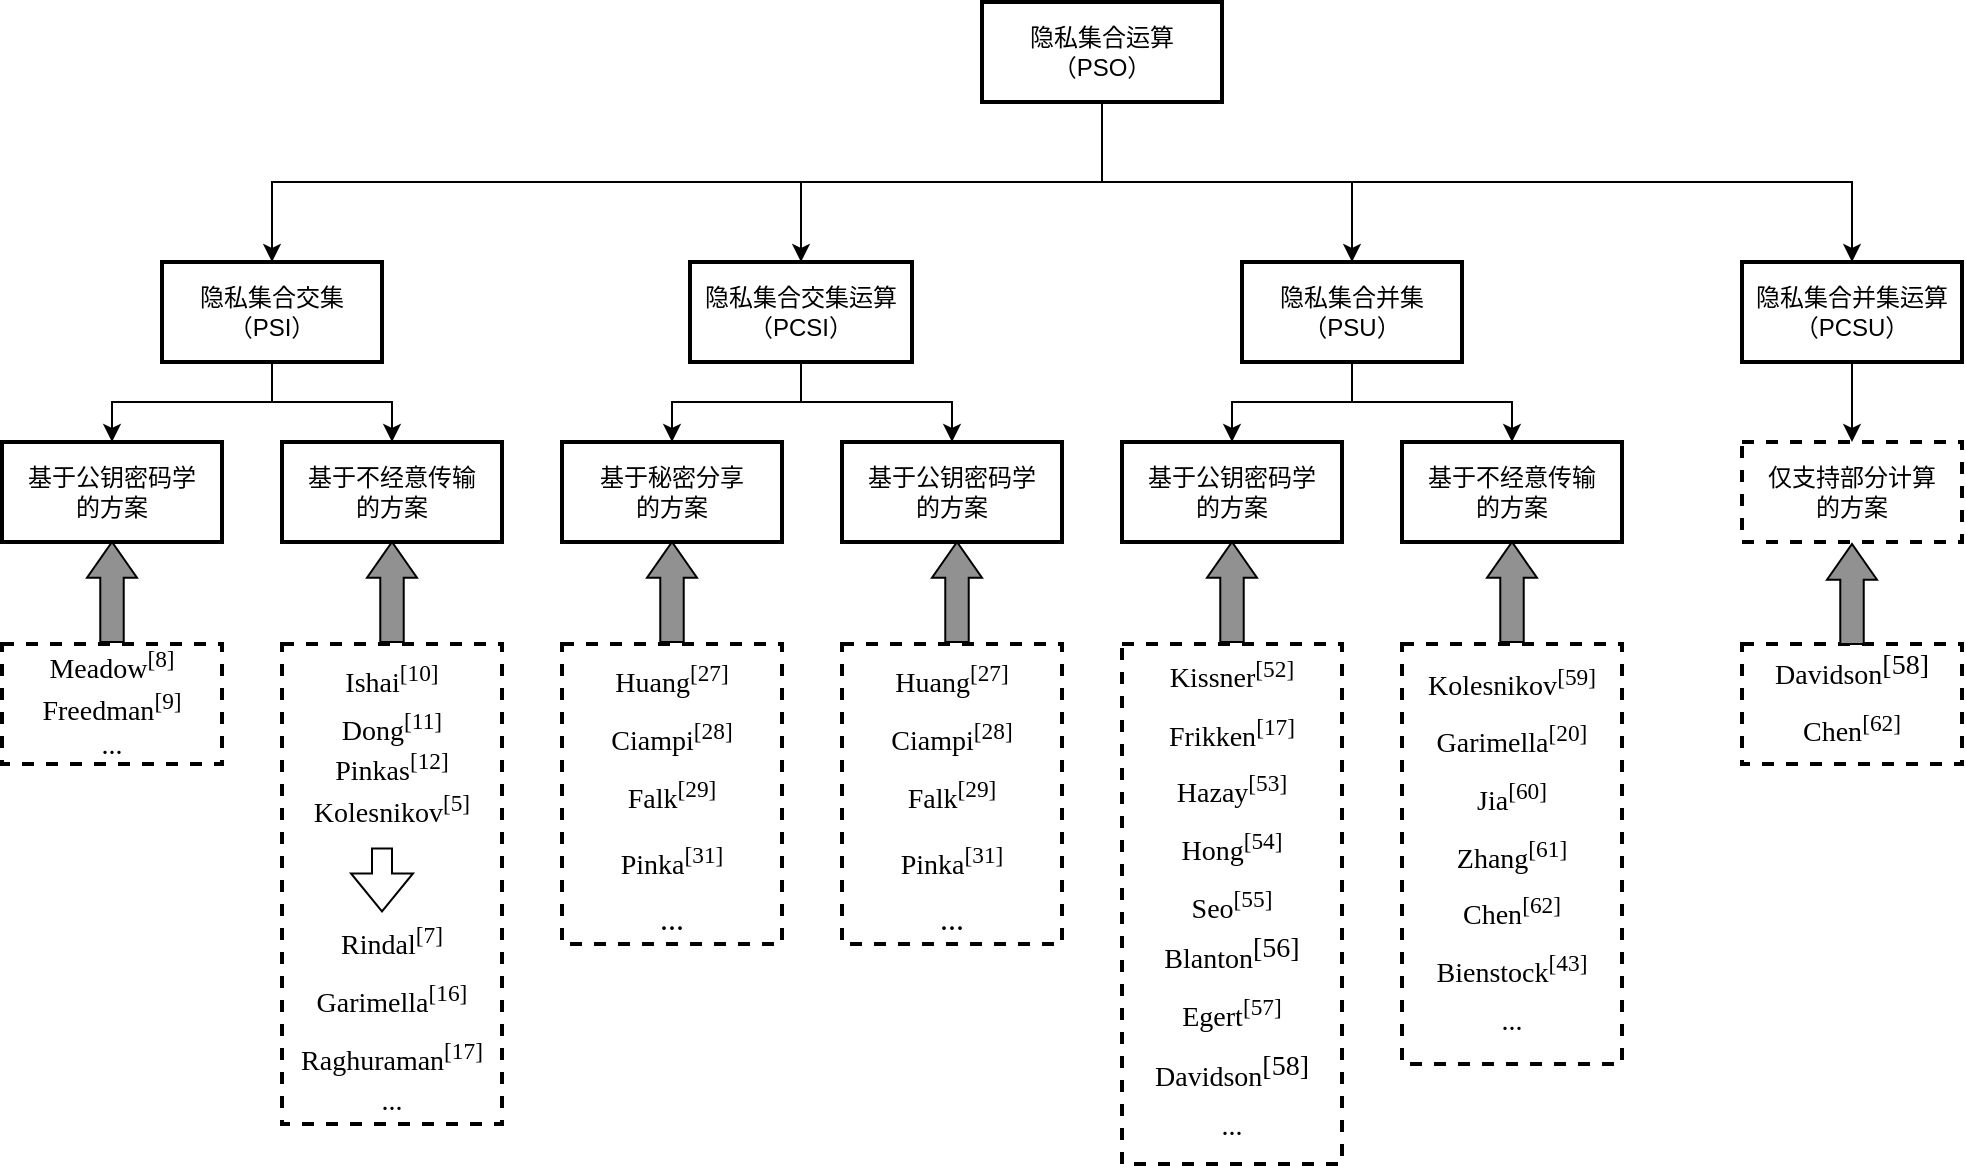 <mxfile version="26.1.0">
  <diagram name="第 1 页" id="rZHuqhX8mcf8ab5VrxkL">
    <mxGraphModel dx="1207" dy="814" grid="1" gridSize="10" guides="1" tooltips="1" connect="1" arrows="1" fold="1" page="1" pageScale="1" pageWidth="827" pageHeight="1169" math="0" shadow="0">
      <root>
        <mxCell id="0" />
        <mxCell id="1" parent="0" />
        <mxCell id="bgH9FFXuLwX9Ysk2FnxZ-82" style="edgeStyle=orthogonalEdgeStyle;rounded=0;orthogonalLoop=1;jettySize=auto;html=1;exitX=0.5;exitY=1;exitDx=0;exitDy=0;entryX=0.5;entryY=0;entryDx=0;entryDy=0;" edge="1" parent="1" source="bgH9FFXuLwX9Ysk2FnxZ-49" target="bgH9FFXuLwX9Ysk2FnxZ-54">
          <mxGeometry relative="1" as="geometry" />
        </mxCell>
        <mxCell id="bgH9FFXuLwX9Ysk2FnxZ-84" style="edgeStyle=orthogonalEdgeStyle;rounded=0;orthogonalLoop=1;jettySize=auto;html=1;exitX=0.5;exitY=1;exitDx=0;exitDy=0;" edge="1" parent="1" source="bgH9FFXuLwX9Ysk2FnxZ-49" target="bgH9FFXuLwX9Ysk2FnxZ-50">
          <mxGeometry relative="1" as="geometry" />
        </mxCell>
        <mxCell id="bgH9FFXuLwX9Ysk2FnxZ-85" style="edgeStyle=orthogonalEdgeStyle;rounded=0;orthogonalLoop=1;jettySize=auto;html=1;exitX=0.5;exitY=1;exitDx=0;exitDy=0;" edge="1" parent="1" source="bgH9FFXuLwX9Ysk2FnxZ-49" target="bgH9FFXuLwX9Ysk2FnxZ-51">
          <mxGeometry relative="1" as="geometry" />
        </mxCell>
        <mxCell id="bgH9FFXuLwX9Ysk2FnxZ-86" style="edgeStyle=orthogonalEdgeStyle;rounded=0;orthogonalLoop=1;jettySize=auto;html=1;exitX=0.5;exitY=1;exitDx=0;exitDy=0;entryX=0.5;entryY=0;entryDx=0;entryDy=0;" edge="1" parent="1" source="bgH9FFXuLwX9Ysk2FnxZ-49" target="bgH9FFXuLwX9Ysk2FnxZ-76">
          <mxGeometry relative="1" as="geometry" />
        </mxCell>
        <mxCell id="bgH9FFXuLwX9Ysk2FnxZ-49" value="&lt;font face=&quot;Helvetica&quot;&gt;隐私集合运算&lt;/font&gt;&lt;div&gt;&lt;font face=&quot;Helvetica&quot;&gt;（PSO）&lt;/font&gt;&lt;/div&gt;" style="rounded=0;whiteSpace=wrap;html=1;strokeWidth=2;" vertex="1" parent="1">
          <mxGeometry x="560" y="100" width="120" height="50" as="geometry" />
        </mxCell>
        <mxCell id="bgH9FFXuLwX9Ysk2FnxZ-87" style="edgeStyle=orthogonalEdgeStyle;rounded=0;orthogonalLoop=1;jettySize=auto;html=1;exitX=0.5;exitY=1;exitDx=0;exitDy=0;entryX=0.5;entryY=0;entryDx=0;entryDy=0;" edge="1" parent="1" source="bgH9FFXuLwX9Ysk2FnxZ-50" target="bgH9FFXuLwX9Ysk2FnxZ-59">
          <mxGeometry relative="1" as="geometry" />
        </mxCell>
        <mxCell id="bgH9FFXuLwX9Ysk2FnxZ-88" style="edgeStyle=orthogonalEdgeStyle;rounded=0;orthogonalLoop=1;jettySize=auto;html=1;exitX=0.5;exitY=1;exitDx=0;exitDy=0;entryX=0.5;entryY=0;entryDx=0;entryDy=0;" edge="1" parent="1" source="bgH9FFXuLwX9Ysk2FnxZ-50" target="bgH9FFXuLwX9Ysk2FnxZ-60">
          <mxGeometry relative="1" as="geometry" />
        </mxCell>
        <mxCell id="bgH9FFXuLwX9Ysk2FnxZ-50" value="&lt;font face=&quot;Helvetica&quot;&gt;隐私集合交集&lt;/font&gt;&lt;div&gt;&lt;font face=&quot;Helvetica&quot;&gt;（PSI）&lt;/font&gt;&lt;/div&gt;" style="rounded=0;whiteSpace=wrap;html=1;strokeWidth=2;" vertex="1" parent="1">
          <mxGeometry x="150" y="230" width="110" height="50" as="geometry" />
        </mxCell>
        <mxCell id="bgH9FFXuLwX9Ysk2FnxZ-91" style="edgeStyle=orthogonalEdgeStyle;rounded=0;orthogonalLoop=1;jettySize=auto;html=1;exitX=0.5;exitY=1;exitDx=0;exitDy=0;entryX=0.5;entryY=0;entryDx=0;entryDy=0;" edge="1" parent="1" source="bgH9FFXuLwX9Ysk2FnxZ-51" target="bgH9FFXuLwX9Ysk2FnxZ-58">
          <mxGeometry relative="1" as="geometry" />
        </mxCell>
        <mxCell id="bgH9FFXuLwX9Ysk2FnxZ-92" style="edgeStyle=orthogonalEdgeStyle;rounded=0;orthogonalLoop=1;jettySize=auto;html=1;exitX=0.5;exitY=1;exitDx=0;exitDy=0;" edge="1" parent="1" source="bgH9FFXuLwX9Ysk2FnxZ-51" target="bgH9FFXuLwX9Ysk2FnxZ-73">
          <mxGeometry relative="1" as="geometry" />
        </mxCell>
        <mxCell id="bgH9FFXuLwX9Ysk2FnxZ-51" value="&lt;font face=&quot;Helvetica&quot;&gt;隐私集合并集（PSU）&lt;/font&gt;" style="rounded=0;whiteSpace=wrap;html=1;strokeWidth=2;" vertex="1" parent="1">
          <mxGeometry x="690" y="230" width="110" height="50" as="geometry" />
        </mxCell>
        <mxCell id="bgH9FFXuLwX9Ysk2FnxZ-89" style="edgeStyle=orthogonalEdgeStyle;rounded=0;orthogonalLoop=1;jettySize=auto;html=1;exitX=0.5;exitY=1;exitDx=0;exitDy=0;entryX=0.5;entryY=0;entryDx=0;entryDy=0;" edge="1" parent="1" source="bgH9FFXuLwX9Ysk2FnxZ-54" target="bgH9FFXuLwX9Ysk2FnxZ-63">
          <mxGeometry relative="1" as="geometry" />
        </mxCell>
        <mxCell id="bgH9FFXuLwX9Ysk2FnxZ-90" style="edgeStyle=orthogonalEdgeStyle;rounded=0;orthogonalLoop=1;jettySize=auto;html=1;exitX=0.5;exitY=1;exitDx=0;exitDy=0;entryX=0.5;entryY=0;entryDx=0;entryDy=0;" edge="1" parent="1" source="bgH9FFXuLwX9Ysk2FnxZ-54" target="bgH9FFXuLwX9Ysk2FnxZ-57">
          <mxGeometry relative="1" as="geometry" />
        </mxCell>
        <mxCell id="bgH9FFXuLwX9Ysk2FnxZ-54" value="隐私集合交集运算（PCSI）" style="rounded=0;whiteSpace=wrap;html=1;strokeWidth=2;" vertex="1" parent="1">
          <mxGeometry x="414" y="230" width="111" height="50" as="geometry" />
        </mxCell>
        <mxCell id="bgH9FFXuLwX9Ysk2FnxZ-57" value="&lt;font face=&quot;Helvetica&quot;&gt;基于公钥密码学&lt;/font&gt;&lt;div&gt;&lt;font face=&quot;Helvetica&quot;&gt;的方案&lt;/font&gt;&lt;/div&gt;" style="rounded=0;whiteSpace=wrap;html=1;strokeWidth=2;" vertex="1" parent="1">
          <mxGeometry x="490" y="320" width="110" height="50" as="geometry" />
        </mxCell>
        <mxCell id="bgH9FFXuLwX9Ysk2FnxZ-58" value="基于公钥密码学&lt;div&gt;的方案&lt;/div&gt;" style="rounded=0;whiteSpace=wrap;html=1;strokeWidth=2;" vertex="1" parent="1">
          <mxGeometry x="630" y="320" width="110" height="50" as="geometry" />
        </mxCell>
        <mxCell id="bgH9FFXuLwX9Ysk2FnxZ-59" value="&lt;font face=&quot;Helvetica&quot;&gt;基于公钥密码学&lt;/font&gt;&lt;div&gt;&lt;font face=&quot;Helvetica&quot;&gt;的方案&lt;/font&gt;&lt;/div&gt;" style="rounded=0;whiteSpace=wrap;html=1;strokeWidth=2;" vertex="1" parent="1">
          <mxGeometry x="70" y="320" width="110" height="50" as="geometry" />
        </mxCell>
        <mxCell id="bgH9FFXuLwX9Ysk2FnxZ-60" value="&lt;font face=&quot;Helvetica&quot;&gt;基于不经意传输&lt;/font&gt;&lt;div&gt;&lt;font face=&quot;Helvetica&quot;&gt;的方案&lt;/font&gt;&lt;/div&gt;" style="rounded=0;whiteSpace=wrap;html=1;strokeWidth=2;" vertex="1" parent="1">
          <mxGeometry x="210" y="320" width="110" height="50" as="geometry" />
        </mxCell>
        <mxCell id="bgH9FFXuLwX9Ysk2FnxZ-63" value="&lt;font face=&quot;Helvetica&quot;&gt;基于秘密分享&lt;/font&gt;&lt;div&gt;&lt;font face=&quot;Helvetica&quot;&gt;的方案&lt;/font&gt;&lt;/div&gt;" style="rounded=0;whiteSpace=wrap;html=1;strokeWidth=2;" vertex="1" parent="1">
          <mxGeometry x="350" y="320" width="110" height="50" as="geometry" />
        </mxCell>
        <mxCell id="bgH9FFXuLwX9Ysk2FnxZ-65" value="&lt;div style=&quot;&quot;&gt;&lt;font face=&quot;Times New Roman&quot;&gt;&lt;span style=&quot;font-size: 14px;&quot;&gt;Meadow&lt;sup&gt;[8]&lt;/sup&gt;&lt;/span&gt;&lt;/font&gt;&lt;/div&gt;&lt;div style=&quot;&quot;&gt;&lt;font style=&quot;font-size: 14px;&quot; face=&quot;Times New Roman&quot;&gt;Freedman&lt;sup&gt;[9]&lt;/sup&gt;&lt;/font&gt;&lt;/div&gt;&lt;div style=&quot;&quot;&gt;&lt;font face=&quot;Times New Roman&quot;&gt;&lt;span style=&quot;font-size: 14px;&quot;&gt;...&lt;/span&gt;&lt;/font&gt;&lt;/div&gt;&lt;span style=&quot;font-family: -webkit-standard; font-size: medium; text-align: start;&quot;&gt;&lt;/span&gt;" style="rounded=0;whiteSpace=wrap;html=1;strokeWidth=2;align=center;dashed=1;" vertex="1" parent="1">
          <mxGeometry x="70" y="421" width="110" height="60" as="geometry" />
        </mxCell>
        <mxCell id="bgH9FFXuLwX9Ysk2FnxZ-68" value="&lt;div style=&quot;&quot;&gt;&lt;font face=&quot;Times New Roman&quot; style=&quot;font-size: 14px;&quot;&gt;&lt;span style=&quot;line-height: 24px;&quot; lang=&quot;EN-US&quot;&gt;Ishai&lt;sup&gt;[10]&lt;/sup&gt;&lt;/span&gt;&lt;/font&gt;&lt;/div&gt;&lt;div style=&quot;&quot;&gt;&lt;font face=&quot;Times New Roman&quot; style=&quot;font-size: 14px;&quot;&gt;Dong&lt;sup&gt;[11]&lt;/sup&gt;&lt;/font&gt;&lt;/div&gt;&lt;div style=&quot;&quot;&gt;&lt;font face=&quot;Times New Roman&quot; style=&quot;font-size: 14px;&quot;&gt;Pinkas&lt;sup&gt;[12]&lt;/sup&gt;&lt;/font&gt;&lt;/div&gt;&lt;font face=&quot;Times New Roman&quot; style=&quot;font-size: 14px;&quot;&gt;&lt;span style=&quot;text-align: start;&quot;&gt;&lt;/span&gt;&lt;/font&gt;&lt;div style=&quot;&quot;&gt;&lt;span style=&quot;text-align: start;&quot;&gt;&lt;font face=&quot;Times New Roman&quot; style=&quot;font-size: 14px;&quot;&gt;Kolesnikov&lt;sup&gt;[5]&lt;/sup&gt;&lt;/font&gt;&lt;/span&gt;&lt;/div&gt;&lt;div style=&quot;&quot;&gt;&lt;span style=&quot;text-align: start;&quot;&gt;&lt;font face=&quot;Times New Roman&quot; style=&quot;font-size: 14px;&quot;&gt;&lt;br&gt;&lt;/font&gt;&lt;/span&gt;&lt;/div&gt;&lt;div style=&quot;&quot;&gt;&lt;span style=&quot;text-align: start; line-height: 24px;&quot; lang=&quot;EN-US&quot;&gt;&lt;font face=&quot;Times New Roman&quot; style=&quot;font-size: 14px;&quot;&gt;&lt;br&gt;&lt;/font&gt;&lt;/span&gt;&lt;/div&gt;&lt;div style=&quot;&quot;&gt;&lt;font face=&quot;Times New Roman&quot; style=&quot;font-size: 14px;&quot;&gt;&lt;span style=&quot;text-align: start; line-height: 24px;&quot; lang=&quot;EN-US&quot;&gt;Rindal&lt;sup&gt;[7]&lt;/sup&gt;&lt;/span&gt;&lt;span style=&quot;text-align: start;&quot;&gt;&lt;br&gt;&lt;/span&gt;&lt;/font&gt;&lt;/div&gt;&lt;div style=&quot;&quot;&gt;&lt;span style=&quot;text-align: start; line-height: 24px;&quot; lang=&quot;EN-US&quot;&gt;&lt;font face=&quot;Times New Roman&quot; style=&quot;font-size: 14px;&quot;&gt;&lt;span style=&quot;line-height: 24px;&quot; lang=&quot;EN-US&quot;&gt;Garimella&lt;sup&gt;[16]&lt;/sup&gt;&lt;/span&gt;&lt;br&gt;&lt;/font&gt;&lt;/span&gt;&lt;/div&gt;&lt;div style=&quot;&quot;&gt;&lt;span style=&quot;text-align: start; line-height: 24px;&quot; lang=&quot;EN-US&quot;&gt;&lt;span style=&quot;line-height: 24px;&quot; lang=&quot;EN-US&quot;&gt;&lt;font face=&quot;Times New Roman&quot; style=&quot;font-size: 14px;&quot;&gt;&lt;span style=&quot;line-height: 24px;&quot; lang=&quot;EN-US&quot;&gt;Raghuraman&lt;sup&gt;[17]&lt;/sup&gt;&lt;/span&gt;&lt;br&gt;&lt;/font&gt;&lt;/span&gt;&lt;/span&gt;&lt;/div&gt;&lt;div style=&quot;&quot;&gt;&lt;font face=&quot;Times New Roman&quot; style=&quot;font-size: 14px;&quot;&gt;...&lt;/font&gt;&lt;br&gt;&lt;/div&gt;&lt;span style=&quot;font-family: -webkit-standard; font-size: medium; text-align: start;&quot;&gt;&lt;/span&gt;" style="rounded=0;whiteSpace=wrap;html=1;strokeWidth=2;align=center;dashed=1;" vertex="1" parent="1">
          <mxGeometry x="210" y="421" width="110" height="240" as="geometry" />
        </mxCell>
        <mxCell id="bgH9FFXuLwX9Ysk2FnxZ-69" value="&lt;div style=&quot;&quot;&gt;&lt;font style=&quot;font-size: 14px;&quot; face=&quot;Times New Roman&quot;&gt;&lt;span style=&quot;text-align: start; line-height: 24px;&quot; lang=&quot;EN-US&quot;&gt;Kissner&lt;/span&gt;&lt;span style=&quot;text-align: start; line-height: 24px;&quot; lang=&quot;EN-US&quot;&gt;&lt;sup&gt;[52]&lt;/sup&gt;&lt;/span&gt;&lt;/font&gt;&lt;/div&gt;&lt;div style=&quot;&quot;&gt;&lt;span style=&quot;text-align: start; line-height: 24px;&quot; lang=&quot;EN-US&quot;&gt;&lt;font style=&quot;font-size: 14px;&quot; face=&quot;Times New Roman&quot;&gt;&lt;span style=&quot;line-height: 24px;&quot; lang=&quot;EN-US&quot;&gt;Frikken&lt;/span&gt;&lt;sup&gt;&lt;span style=&quot;line-height: 24px;&quot; lang=&quot;EN-US&quot;&gt;[17]&lt;/span&gt;&lt;/sup&gt;&lt;sup&gt;&lt;br&gt;&lt;/sup&gt;&lt;/font&gt;&lt;/span&gt;&lt;/div&gt;&lt;div style=&quot;&quot;&gt;&lt;span style=&quot;text-align: start; line-height: 24px;&quot; lang=&quot;EN-US&quot;&gt;&lt;font style=&quot;font-size: 14px;&quot; face=&quot;Times New Roman&quot;&gt;&lt;span style=&quot;line-height: 24px;&quot; lang=&quot;EN-US&quot;&gt;Hazay&lt;/span&gt;&lt;span style=&quot;line-height: 24px;&quot; lang=&quot;EN-US&quot;&gt;&lt;sup&gt;[53]&lt;/sup&gt;&lt;/span&gt;&lt;sup&gt;&lt;span style=&quot;line-height: 24px;&quot; lang=&quot;EN-US&quot;&gt;&lt;br&gt;&lt;/span&gt;&lt;/sup&gt;&lt;/font&gt;&lt;/span&gt;&lt;/div&gt;&lt;div style=&quot;&quot;&gt;&lt;span style=&quot;text-align: start; line-height: 24px;&quot; lang=&quot;EN-US&quot;&gt;&lt;span style=&quot;line-height: 24px;&quot; lang=&quot;EN-US&quot;&gt;&lt;font style=&quot;font-size: 14px;&quot; face=&quot;Times New Roman&quot;&gt;&lt;span style=&quot;line-height: 24px;&quot; lang=&quot;EN-US&quot;&gt;Hong&lt;/span&gt;&lt;span style=&quot;line-height: 24px;&quot; lang=&quot;EN-US&quot;&gt;&lt;sup&gt;[54]&lt;/sup&gt;&lt;/span&gt;&lt;sup&gt;&lt;br&gt;&lt;/sup&gt;&lt;/font&gt;&lt;/span&gt;&lt;/span&gt;&lt;/div&gt;&lt;div style=&quot;&quot;&gt;&lt;span style=&quot;text-align: start; line-height: 24px;&quot; lang=&quot;EN-US&quot;&gt;&lt;span style=&quot;line-height: 24px;&quot; lang=&quot;EN-US&quot;&gt;&lt;span style=&quot;line-height: 24px;&quot; lang=&quot;EN-US&quot;&gt;&lt;font style=&quot;font-size: 14px;&quot; face=&quot;Times New Roman&quot;&gt;&lt;span style=&quot;line-height: 24px;&quot; lang=&quot;EN-US&quot;&gt;Seo&lt;/span&gt;&lt;span style=&quot;line-height: 24px;&quot; lang=&quot;EN-US&quot;&gt;&lt;sup&gt;[55]&lt;/sup&gt;&lt;/span&gt;&lt;sup&gt;&lt;br&gt;&lt;/sup&gt;&lt;/font&gt;&lt;/span&gt;&lt;/span&gt;&lt;/span&gt;&lt;/div&gt;&lt;font style=&quot;font-size: 14px;&quot; face=&quot;Times New Roman&quot;&gt;&lt;span style=&quot;text-align: start;&quot;&gt;&lt;/span&gt;&lt;/font&gt;&lt;div style=&quot;&quot;&gt;&lt;font style=&quot;font-size: 14px;&quot; face=&quot;Times New Roman&quot;&gt;&lt;span style=&quot;text-align: start; line-height: 24px;&quot; lang=&quot;EN-US&quot;&gt;Blanton&lt;/span&gt;&lt;span style=&quot;text-align: start;&quot;&gt;&lt;/span&gt;&lt;span style=&quot;vertical-align: super; text-align: start;&quot;&gt;[56]&lt;/span&gt;&lt;br&gt;&lt;/font&gt;&lt;/div&gt;&lt;div style=&quot;&quot;&gt;&lt;span style=&quot;vertical-align: super; text-align: start;&quot;&gt;&lt;font style=&quot;font-size: 14px;&quot; face=&quot;Times New Roman&quot;&gt;&lt;span style=&quot;line-height: 24px;&quot; lang=&quot;EN-US&quot;&gt;Egert&lt;/span&gt;&lt;span style=&quot;line-height: 24px;&quot; lang=&quot;EN-US&quot;&gt;&lt;sup&gt;[57]&lt;/sup&gt;&lt;/span&gt;&lt;br&gt;&lt;/font&gt;&lt;/span&gt;&lt;/div&gt;&lt;div style=&quot;&quot;&gt;&lt;span style=&quot;vertical-align: super; text-align: start;&quot;&gt;&lt;span style=&quot;line-height: 24px;&quot; lang=&quot;EN-US&quot;&gt;&lt;font style=&quot;font-size: 14px;&quot; face=&quot;Times New Roman&quot;&gt;&lt;span style=&quot;line-height: 24px;&quot; lang=&quot;EN-US&quot;&gt;Davidson&lt;/span&gt;&lt;span style=&quot;vertical-align: super;&quot;&gt;[58]&lt;/span&gt;&lt;/font&gt;&lt;sup style=&quot;font-family: &amp;quot;Times New Roman&amp;quot;, serif; font-size: 12pt;&quot;&gt;&lt;br&gt;&lt;/sup&gt;&lt;/span&gt;&lt;/span&gt;&lt;/div&gt;&lt;div style=&quot;&quot;&gt;&lt;span style=&quot;vertical-align: super; text-align: start;&quot;&gt;&lt;span style=&quot;line-height: 24px;&quot; lang=&quot;EN-US&quot;&gt;&lt;font style=&quot;font-size: 14px;&quot; face=&quot;Times New Roman&quot;&gt;&lt;span style=&quot;vertical-align: super;&quot;&gt;...&lt;/span&gt;&lt;/font&gt;&lt;/span&gt;&lt;/span&gt;&lt;/div&gt;&lt;span style=&quot;font-family: -webkit-standard; font-size: medium; text-align: start;&quot;&gt;&lt;/span&gt;&lt;span style=&quot;font-family: -webkit-standard; font-size: medium; text-align: start;&quot;&gt;&lt;/span&gt;&lt;span style=&quot;font-family: -webkit-standard; font-size: medium; text-align: start;&quot;&gt;&lt;/span&gt;" style="rounded=0;whiteSpace=wrap;html=1;strokeWidth=2;align=center;dashed=1;" vertex="1" parent="1">
          <mxGeometry x="630" y="421" width="110" height="260" as="geometry" />
        </mxCell>
        <mxCell id="bgH9FFXuLwX9Ysk2FnxZ-71" value="&lt;div style=&quot;&quot;&gt;&lt;font style=&quot;font-size: 14px;&quot; face=&quot;Times New Roman&quot;&gt;&lt;span lang=&quot;EN-US&quot; style=&quot;line-height: 24px;&quot;&gt;Huang&lt;sup&gt;[27]&lt;/sup&gt;&lt;/span&gt;&lt;/font&gt;&lt;/div&gt;&lt;div style=&quot;&quot;&gt;&lt;font style=&quot;font-size: 14px;&quot; face=&quot;Times New Roman&quot;&gt;&lt;span lang=&quot;EN-US&quot; style=&quot;text-align: start; line-height: 24px;&quot;&gt;&lt;font&gt;Ciampi&lt;sup&gt;[28]&lt;/sup&gt;&lt;/font&gt;&lt;/span&gt;&lt;span lang=&quot;EN-US&quot; style=&quot;line-height: 24px;&quot;&gt;&lt;br&gt;&lt;/span&gt;&lt;/font&gt;&lt;/div&gt;&lt;div style=&quot;&quot;&gt;&lt;span lang=&quot;EN-US&quot; style=&quot;text-align: start; line-height: 24px;&quot;&gt;&lt;sup&gt;&lt;font style=&quot;font-size: 14px;&quot; face=&quot;Times New Roman&quot;&gt;Falk&lt;sup&gt;[29]&lt;/sup&gt;&lt;/font&gt;&lt;/sup&gt;&lt;/span&gt;&lt;/div&gt;&lt;div style=&quot;&quot;&gt;&lt;span lang=&quot;EN-US&quot; style=&quot;text-align: start; line-height: 24px;&quot;&gt;&lt;sup&gt;&lt;font style=&quot;font-size: 14px;&quot; face=&quot;Times New Roman&quot;&gt;Pinka&lt;sup&gt;[31]&lt;/sup&gt;&lt;/font&gt;&lt;/sup&gt;&lt;/span&gt;&lt;/div&gt;&lt;div style=&quot;&quot;&gt;&lt;font size=&quot;3&quot; face=&quot;Times New Roman&quot;&gt;...&lt;/font&gt;&lt;br&gt;&lt;/div&gt;&lt;span style=&quot;font-family: -webkit-standard; font-size: medium; text-align: start;&quot;&gt;&lt;/span&gt;" style="rounded=0;whiteSpace=wrap;html=1;strokeWidth=2;align=center;dashed=1;" vertex="1" parent="1">
          <mxGeometry x="490" y="421" width="110" height="150" as="geometry" />
        </mxCell>
        <mxCell id="bgH9FFXuLwX9Ysk2FnxZ-72" value="&lt;div style=&quot;&quot;&gt;&lt;font style=&quot;font-size: 14px;&quot; face=&quot;Times New Roman&quot;&gt;&lt;span lang=&quot;EN-US&quot; style=&quot;line-height: 24px;&quot;&gt;Huang&lt;sup&gt;[27]&lt;/sup&gt;&lt;/span&gt;&lt;/font&gt;&lt;/div&gt;&lt;div style=&quot;&quot;&gt;&lt;font style=&quot;font-size: 14px;&quot; face=&quot;Times New Roman&quot;&gt;&lt;span lang=&quot;EN-US&quot; style=&quot;text-align: start; line-height: 24px;&quot;&gt;&lt;font&gt;Ciampi&lt;sup&gt;[28]&lt;/sup&gt;&lt;/font&gt;&lt;/span&gt;&lt;span lang=&quot;EN-US&quot; style=&quot;line-height: 24px;&quot;&gt;&lt;br&gt;&lt;/span&gt;&lt;/font&gt;&lt;/div&gt;&lt;div style=&quot;&quot;&gt;&lt;span lang=&quot;EN-US&quot; style=&quot;text-align: start; line-height: 24px;&quot;&gt;&lt;sup&gt;&lt;font style=&quot;font-size: 14px;&quot; face=&quot;Times New Roman&quot;&gt;Falk&lt;sup&gt;[29]&lt;/sup&gt;&lt;/font&gt;&lt;/sup&gt;&lt;/span&gt;&lt;/div&gt;&lt;div style=&quot;&quot;&gt;&lt;span lang=&quot;EN-US&quot; style=&quot;text-align: start; line-height: 24px;&quot;&gt;&lt;sup&gt;&lt;font style=&quot;font-size: 14px;&quot; face=&quot;Times New Roman&quot;&gt;Pinka&lt;sup&gt;[31]&lt;/sup&gt;&lt;/font&gt;&lt;/sup&gt;&lt;/span&gt;&lt;/div&gt;&lt;div style=&quot;&quot;&gt;&lt;font size=&quot;3&quot; face=&quot;Times New Roman&quot;&gt;...&lt;/font&gt;&lt;br&gt;&lt;/div&gt;&lt;span style=&quot;font-family: -webkit-standard; font-size: medium; text-align: start;&quot;&gt;&lt;/span&gt;" style="rounded=0;whiteSpace=wrap;html=1;strokeWidth=2;align=center;dashed=1;" vertex="1" parent="1">
          <mxGeometry x="350" y="421" width="110" height="150" as="geometry" />
        </mxCell>
        <mxCell id="bgH9FFXuLwX9Ysk2FnxZ-73" value="基于不经意传输&lt;div&gt;的方案&lt;/div&gt;" style="rounded=0;whiteSpace=wrap;html=1;strokeWidth=2;" vertex="1" parent="1">
          <mxGeometry x="770" y="320" width="110" height="50" as="geometry" />
        </mxCell>
        <mxCell id="bgH9FFXuLwX9Ysk2FnxZ-75" value="&lt;div style=&quot;&quot;&gt;&lt;font face=&quot;Times New Roman&quot; style=&quot;font-size: 14px;&quot;&gt;&lt;span style=&quot;text-align: start; line-height: 24px;&quot; lang=&quot;EN-US&quot;&gt;Kolesnikov&lt;/span&gt;&lt;span style=&quot;text-align: start; line-height: 24px;&quot; lang=&quot;EN-US&quot;&gt;&lt;sup&gt;[59]&lt;/sup&gt;&lt;/span&gt;&lt;span style=&quot;text-align: start;&quot;&gt;&lt;/span&gt;&lt;br&gt;&lt;/font&gt;&lt;/div&gt;&lt;div style=&quot;&quot;&gt;&lt;span style=&quot;text-align: start; line-height: 24px;&quot; lang=&quot;EN-US&quot;&gt;&lt;font face=&quot;Times New Roman&quot; style=&quot;font-size: 14px;&quot;&gt;&lt;span style=&quot;line-height: 24px;&quot; lang=&quot;EN-US&quot;&gt;Garimella&lt;/span&gt;&lt;span style=&quot;line-height: 24px;&quot; lang=&quot;EN-US&quot;&gt;&lt;sup&gt;[20]&lt;/sup&gt;&lt;/span&gt;&lt;sup&gt;&lt;br&gt;&lt;/sup&gt;&lt;/font&gt;&lt;/span&gt;&lt;/div&gt;&lt;div style=&quot;&quot;&gt;&lt;span style=&quot;text-align: start; line-height: 24px;&quot; lang=&quot;EN-US&quot;&gt;&lt;span style=&quot;line-height: 24px;&quot; lang=&quot;EN-US&quot;&gt;&lt;font face=&quot;Times New Roman&quot; style=&quot;font-size: 14px;&quot;&gt;&lt;span style=&quot;line-height: 24px;&quot; lang=&quot;EN-US&quot;&gt;Jia&lt;/span&gt;&lt;span style=&quot;line-height: 24px;&quot; lang=&quot;EN-US&quot;&gt;&lt;sup&gt;[60]&lt;/sup&gt;&lt;/span&gt;&lt;sup&gt;&lt;br&gt;&lt;/sup&gt;&lt;/font&gt;&lt;/span&gt;&lt;/span&gt;&lt;/div&gt;&lt;div style=&quot;&quot;&gt;&lt;span style=&quot;text-align: start; line-height: 24px;&quot; lang=&quot;EN-US&quot;&gt;&lt;span style=&quot;line-height: 24px;&quot; lang=&quot;EN-US&quot;&gt;&lt;span style=&quot;line-height: 24px;&quot; lang=&quot;EN-US&quot;&gt;&lt;font face=&quot;Times New Roman&quot; style=&quot;font-size: 14px;&quot;&gt;&lt;span style=&quot;line-height: 24px;&quot; lang=&quot;EN-US&quot;&gt;Zhang&lt;/span&gt;&lt;span style=&quot;line-height: 24px;&quot; lang=&quot;EN-US&quot;&gt;&lt;sup&gt;[61]&lt;/sup&gt;&lt;/span&gt;&lt;sup&gt;&lt;br&gt;&lt;/sup&gt;&lt;/font&gt;&lt;/span&gt;&lt;/span&gt;&lt;/span&gt;&lt;/div&gt;&lt;div style=&quot;&quot;&gt;&lt;span style=&quot;text-align: start; line-height: 24px;&quot; lang=&quot;EN-US&quot;&gt;&lt;span style=&quot;line-height: 24px;&quot; lang=&quot;EN-US&quot;&gt;&lt;span style=&quot;line-height: 24px;&quot; lang=&quot;EN-US&quot;&gt;&lt;span style=&quot;line-height: 24px;&quot; lang=&quot;EN-US&quot;&gt;&lt;font face=&quot;Times New Roman&quot; style=&quot;font-size: 14px;&quot;&gt;&lt;span style=&quot;line-height: 24px;&quot; lang=&quot;EN-US&quot;&gt;Chen&lt;/span&gt;&lt;span style=&quot;line-height: 24px;&quot; lang=&quot;EN-US&quot;&gt;&lt;sup&gt;[62]&lt;/sup&gt;&lt;/span&gt;&lt;sup&gt;&lt;br&gt;&lt;/sup&gt;&lt;/font&gt;&lt;/span&gt;&lt;/span&gt;&lt;/span&gt;&lt;/span&gt;&lt;/div&gt;&lt;div style=&quot;&quot;&gt;&lt;span style=&quot;text-align: start; line-height: 24px;&quot; lang=&quot;EN-US&quot;&gt;&lt;span style=&quot;line-height: 24px;&quot; lang=&quot;EN-US&quot;&gt;&lt;span style=&quot;line-height: 24px;&quot; lang=&quot;EN-US&quot;&gt;&lt;span style=&quot;line-height: 24px;&quot; lang=&quot;EN-US&quot;&gt;&lt;span style=&quot;line-height: 24px;&quot; lang=&quot;EN-US&quot;&gt;&lt;font face=&quot;Times New Roman&quot; style=&quot;font-size: 14px;&quot;&gt;&lt;span style=&quot;line-height: 24px;&quot; lang=&quot;EN-US&quot;&gt;Bienstock&lt;/span&gt;&lt;span style=&quot;line-height: 24px;&quot; lang=&quot;EN-US&quot;&gt;&lt;sup&gt;[43]&lt;/sup&gt;&lt;/span&gt;&lt;sup&gt;&lt;br&gt;&lt;/sup&gt;&lt;/font&gt;&lt;/span&gt;&lt;/span&gt;&lt;/span&gt;&lt;/span&gt;&lt;/span&gt;&lt;/div&gt;&lt;div style=&quot;&quot;&gt;&lt;span style=&quot;text-align: start; line-height: 24px;&quot; lang=&quot;EN-US&quot;&gt;&lt;span style=&quot;line-height: 24px;&quot; lang=&quot;EN-US&quot;&gt;&lt;span style=&quot;line-height: 24px;&quot; lang=&quot;EN-US&quot;&gt;&lt;span style=&quot;line-height: 24px;&quot; lang=&quot;EN-US&quot;&gt;&lt;span style=&quot;line-height: 24px;&quot; lang=&quot;EN-US&quot;&gt;&lt;span style=&quot;line-height: 24px;&quot; lang=&quot;EN-US&quot;&gt;&lt;sup&gt;&lt;font face=&quot;Times New Roman&quot; style=&quot;font-size: 14px;&quot;&gt;...&lt;/font&gt;&lt;/sup&gt;&lt;/span&gt;&lt;/span&gt;&lt;/span&gt;&lt;/span&gt;&lt;/span&gt;&lt;/span&gt;&lt;/div&gt;&lt;span style=&quot;font-family: -webkit-standard; font-size: medium; text-align: start;&quot;&gt;&lt;/span&gt;&lt;span style=&quot;font-family: -webkit-standard; font-size: medium; text-align: start;&quot;&gt;&lt;/span&gt;&lt;span style=&quot;font-family: -webkit-standard; font-size: medium; text-align: start;&quot;&gt;&lt;/span&gt;" style="rounded=0;whiteSpace=wrap;html=1;strokeWidth=2;align=center;dashed=1;" vertex="1" parent="1">
          <mxGeometry x="770" y="421" width="110" height="210" as="geometry" />
        </mxCell>
        <mxCell id="bgH9FFXuLwX9Ysk2FnxZ-93" style="edgeStyle=orthogonalEdgeStyle;rounded=0;orthogonalLoop=1;jettySize=auto;html=1;exitX=0.5;exitY=1;exitDx=0;exitDy=0;entryX=0.5;entryY=0;entryDx=0;entryDy=0;" edge="1" parent="1" source="bgH9FFXuLwX9Ysk2FnxZ-76" target="bgH9FFXuLwX9Ysk2FnxZ-80">
          <mxGeometry relative="1" as="geometry" />
        </mxCell>
        <mxCell id="bgH9FFXuLwX9Ysk2FnxZ-76" value="&lt;font face=&quot;Helvetica&quot;&gt;隐私集合并集运算（PCSU）&lt;/font&gt;" style="rounded=0;whiteSpace=wrap;html=1;strokeWidth=2;" vertex="1" parent="1">
          <mxGeometry x="940" y="230" width="110" height="50" as="geometry" />
        </mxCell>
        <mxCell id="bgH9FFXuLwX9Ysk2FnxZ-78" value="&lt;div style=&quot;&quot;&gt;&lt;span style=&quot;font-family: &amp;quot;Times New Roman&amp;quot;; font-size: 14px; text-align: start; line-height: 24px;&quot; lang=&quot;EN-US&quot;&gt;Davidson&lt;/span&gt;&lt;span style=&quot;font-family: &amp;quot;Times New Roman&amp;quot;; font-size: 14px; text-align: start; vertical-align: super;&quot;&gt;[58]&lt;/span&gt;&lt;/div&gt;&lt;div style=&quot;&quot;&gt;&lt;span style=&quot;font-family: &amp;quot;Times New Roman&amp;quot;; font-size: 14px; text-align: start; vertical-align: super;&quot;&gt;&lt;span style=&quot;line-height: 24px;&quot; lang=&quot;EN-US&quot;&gt;Chen&lt;/span&gt;&lt;span style=&quot;line-height: 24px;&quot; lang=&quot;EN-US&quot;&gt;&lt;sup&gt;[62]&lt;/sup&gt;&lt;/span&gt;&lt;br&gt;&lt;/span&gt;&lt;/div&gt;&lt;span style=&quot;font-family: -webkit-standard; font-size: medium; text-align: start;&quot;&gt;&lt;/span&gt;&lt;span style=&quot;font-family: -webkit-standard; font-size: medium; text-align: start;&quot;&gt;&lt;/span&gt;&lt;span style=&quot;font-family: -webkit-standard; font-size: medium; text-align: start;&quot;&gt;&lt;/span&gt;" style="rounded=0;whiteSpace=wrap;html=1;strokeWidth=2;align=center;dashed=1;" vertex="1" parent="1">
          <mxGeometry x="940" y="421" width="110" height="60" as="geometry" />
        </mxCell>
        <mxCell id="bgH9FFXuLwX9Ysk2FnxZ-79" value="" style="shape=flexArrow;endArrow=classic;html=1;rounded=0;" edge="1" parent="1">
          <mxGeometry width="50" height="50" relative="1" as="geometry">
            <mxPoint x="260" y="522.75" as="sourcePoint" />
            <mxPoint x="260" y="555.25" as="targetPoint" />
          </mxGeometry>
        </mxCell>
        <mxCell id="bgH9FFXuLwX9Ysk2FnxZ-80" value="仅支持部分计算&lt;div&gt;的方案&lt;/div&gt;" style="rounded=0;whiteSpace=wrap;html=1;strokeWidth=2;dashed=1;" vertex="1" parent="1">
          <mxGeometry x="940" y="320" width="110" height="50" as="geometry" />
        </mxCell>
        <mxCell id="bgH9FFXuLwX9Ysk2FnxZ-95" value="" style="shape=singleArrow;direction=north;whiteSpace=wrap;html=1;arrowWidth=0.469;arrowSize=0.357;fillColor=light-dark(#919191, #ededed);" vertex="1" parent="1">
          <mxGeometry x="112.5" y="370" width="25" height="50" as="geometry" />
        </mxCell>
        <mxCell id="bgH9FFXuLwX9Ysk2FnxZ-97" value="" style="shape=singleArrow;direction=north;whiteSpace=wrap;html=1;arrowWidth=0.469;arrowSize=0.357;fillColor=light-dark(#919191, #ededed);" vertex="1" parent="1">
          <mxGeometry x="252.5" y="370" width="25" height="50" as="geometry" />
        </mxCell>
        <mxCell id="bgH9FFXuLwX9Ysk2FnxZ-98" value="" style="shape=singleArrow;direction=north;whiteSpace=wrap;html=1;arrowWidth=0.469;arrowSize=0.357;fillColor=light-dark(#919191, #ededed);" vertex="1" parent="1">
          <mxGeometry x="392.5" y="370" width="25" height="50" as="geometry" />
        </mxCell>
        <mxCell id="bgH9FFXuLwX9Ysk2FnxZ-99" value="" style="shape=singleArrow;direction=north;whiteSpace=wrap;html=1;arrowWidth=0.469;arrowSize=0.357;fillColor=light-dark(#919191, #ededed);" vertex="1" parent="1">
          <mxGeometry x="535" y="370" width="25" height="50" as="geometry" />
        </mxCell>
        <mxCell id="bgH9FFXuLwX9Ysk2FnxZ-100" value="" style="shape=singleArrow;direction=north;whiteSpace=wrap;html=1;arrowWidth=0.469;arrowSize=0.357;fillColor=light-dark(#919191, #ededed);" vertex="1" parent="1">
          <mxGeometry x="672.5" y="370" width="25" height="50" as="geometry" />
        </mxCell>
        <mxCell id="bgH9FFXuLwX9Ysk2FnxZ-101" value="" style="shape=singleArrow;direction=north;whiteSpace=wrap;html=1;arrowWidth=0.469;arrowSize=0.357;fillColor=light-dark(#919191, #ededed);" vertex="1" parent="1">
          <mxGeometry x="812.5" y="370" width="25" height="50" as="geometry" />
        </mxCell>
        <mxCell id="bgH9FFXuLwX9Ysk2FnxZ-102" value="" style="shape=singleArrow;direction=north;whiteSpace=wrap;html=1;arrowWidth=0.469;arrowSize=0.357;fillColor=light-dark(#919191, #ededed);" vertex="1" parent="1">
          <mxGeometry x="982.5" y="371" width="25" height="50" as="geometry" />
        </mxCell>
      </root>
    </mxGraphModel>
  </diagram>
</mxfile>
